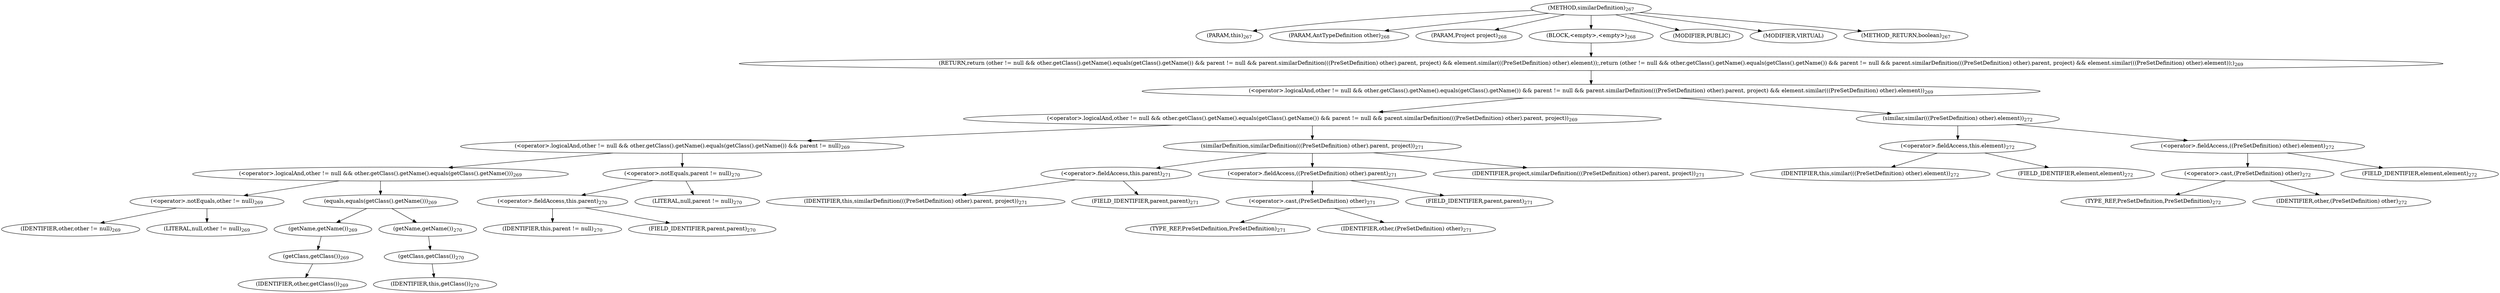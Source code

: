 digraph "similarDefinition" {  
"467" [label = <(METHOD,similarDefinition)<SUB>267</SUB>> ]
"22" [label = <(PARAM,this)<SUB>267</SUB>> ]
"468" [label = <(PARAM,AntTypeDefinition other)<SUB>268</SUB>> ]
"469" [label = <(PARAM,Project project)<SUB>268</SUB>> ]
"470" [label = <(BLOCK,&lt;empty&gt;,&lt;empty&gt;)<SUB>268</SUB>> ]
"471" [label = <(RETURN,return (other != null &amp;&amp; other.getClass().getName().equals(getClass().getName()) &amp;&amp; parent != null &amp;&amp; parent.similarDefinition(((PreSetDefinition) other).parent, project) &amp;&amp; element.similar(((PreSetDefinition) other).element));,return (other != null &amp;&amp; other.getClass().getName().equals(getClass().getName()) &amp;&amp; parent != null &amp;&amp; parent.similarDefinition(((PreSetDefinition) other).parent, project) &amp;&amp; element.similar(((PreSetDefinition) other).element));)<SUB>269</SUB>> ]
"472" [label = <(&lt;operator&gt;.logicalAnd,other != null &amp;&amp; other.getClass().getName().equals(getClass().getName()) &amp;&amp; parent != null &amp;&amp; parent.similarDefinition(((PreSetDefinition) other).parent, project) &amp;&amp; element.similar(((PreSetDefinition) other).element))<SUB>269</SUB>> ]
"473" [label = <(&lt;operator&gt;.logicalAnd,other != null &amp;&amp; other.getClass().getName().equals(getClass().getName()) &amp;&amp; parent != null &amp;&amp; parent.similarDefinition(((PreSetDefinition) other).parent, project))<SUB>269</SUB>> ]
"474" [label = <(&lt;operator&gt;.logicalAnd,other != null &amp;&amp; other.getClass().getName().equals(getClass().getName()) &amp;&amp; parent != null)<SUB>269</SUB>> ]
"475" [label = <(&lt;operator&gt;.logicalAnd,other != null &amp;&amp; other.getClass().getName().equals(getClass().getName()))<SUB>269</SUB>> ]
"476" [label = <(&lt;operator&gt;.notEquals,other != null)<SUB>269</SUB>> ]
"477" [label = <(IDENTIFIER,other,other != null)<SUB>269</SUB>> ]
"478" [label = <(LITERAL,null,other != null)<SUB>269</SUB>> ]
"479" [label = <(equals,equals(getClass().getName()))<SUB>269</SUB>> ]
"480" [label = <(getName,getName())<SUB>269</SUB>> ]
"481" [label = <(getClass,getClass())<SUB>269</SUB>> ]
"482" [label = <(IDENTIFIER,other,getClass())<SUB>269</SUB>> ]
"483" [label = <(getName,getName())<SUB>270</SUB>> ]
"484" [label = <(getClass,getClass())<SUB>270</SUB>> ]
"21" [label = <(IDENTIFIER,this,getClass())<SUB>270</SUB>> ]
"485" [label = <(&lt;operator&gt;.notEquals,parent != null)<SUB>270</SUB>> ]
"486" [label = <(&lt;operator&gt;.fieldAccess,this.parent)<SUB>270</SUB>> ]
"487" [label = <(IDENTIFIER,this,parent != null)<SUB>270</SUB>> ]
"488" [label = <(FIELD_IDENTIFIER,parent,parent)<SUB>270</SUB>> ]
"489" [label = <(LITERAL,null,parent != null)<SUB>270</SUB>> ]
"490" [label = <(similarDefinition,similarDefinition(((PreSetDefinition) other).parent, project))<SUB>271</SUB>> ]
"491" [label = <(&lt;operator&gt;.fieldAccess,this.parent)<SUB>271</SUB>> ]
"492" [label = <(IDENTIFIER,this,similarDefinition(((PreSetDefinition) other).parent, project))<SUB>271</SUB>> ]
"493" [label = <(FIELD_IDENTIFIER,parent,parent)<SUB>271</SUB>> ]
"494" [label = <(&lt;operator&gt;.fieldAccess,((PreSetDefinition) other).parent)<SUB>271</SUB>> ]
"495" [label = <(&lt;operator&gt;.cast,(PreSetDefinition) other)<SUB>271</SUB>> ]
"496" [label = <(TYPE_REF,PreSetDefinition,PreSetDefinition)<SUB>271</SUB>> ]
"497" [label = <(IDENTIFIER,other,(PreSetDefinition) other)<SUB>271</SUB>> ]
"498" [label = <(FIELD_IDENTIFIER,parent,parent)<SUB>271</SUB>> ]
"499" [label = <(IDENTIFIER,project,similarDefinition(((PreSetDefinition) other).parent, project))<SUB>271</SUB>> ]
"500" [label = <(similar,similar(((PreSetDefinition) other).element))<SUB>272</SUB>> ]
"501" [label = <(&lt;operator&gt;.fieldAccess,this.element)<SUB>272</SUB>> ]
"502" [label = <(IDENTIFIER,this,similar(((PreSetDefinition) other).element))<SUB>272</SUB>> ]
"503" [label = <(FIELD_IDENTIFIER,element,element)<SUB>272</SUB>> ]
"504" [label = <(&lt;operator&gt;.fieldAccess,((PreSetDefinition) other).element)<SUB>272</SUB>> ]
"505" [label = <(&lt;operator&gt;.cast,(PreSetDefinition) other)<SUB>272</SUB>> ]
"506" [label = <(TYPE_REF,PreSetDefinition,PreSetDefinition)<SUB>272</SUB>> ]
"507" [label = <(IDENTIFIER,other,(PreSetDefinition) other)<SUB>272</SUB>> ]
"508" [label = <(FIELD_IDENTIFIER,element,element)<SUB>272</SUB>> ]
"509" [label = <(MODIFIER,PUBLIC)> ]
"510" [label = <(MODIFIER,VIRTUAL)> ]
"511" [label = <(METHOD_RETURN,boolean)<SUB>267</SUB>> ]
  "467" -> "22" 
  "467" -> "468" 
  "467" -> "469" 
  "467" -> "470" 
  "467" -> "509" 
  "467" -> "510" 
  "467" -> "511" 
  "470" -> "471" 
  "471" -> "472" 
  "472" -> "473" 
  "472" -> "500" 
  "473" -> "474" 
  "473" -> "490" 
  "474" -> "475" 
  "474" -> "485" 
  "475" -> "476" 
  "475" -> "479" 
  "476" -> "477" 
  "476" -> "478" 
  "479" -> "480" 
  "479" -> "483" 
  "480" -> "481" 
  "481" -> "482" 
  "483" -> "484" 
  "484" -> "21" 
  "485" -> "486" 
  "485" -> "489" 
  "486" -> "487" 
  "486" -> "488" 
  "490" -> "491" 
  "490" -> "494" 
  "490" -> "499" 
  "491" -> "492" 
  "491" -> "493" 
  "494" -> "495" 
  "494" -> "498" 
  "495" -> "496" 
  "495" -> "497" 
  "500" -> "501" 
  "500" -> "504" 
  "501" -> "502" 
  "501" -> "503" 
  "504" -> "505" 
  "504" -> "508" 
  "505" -> "506" 
  "505" -> "507" 
}
